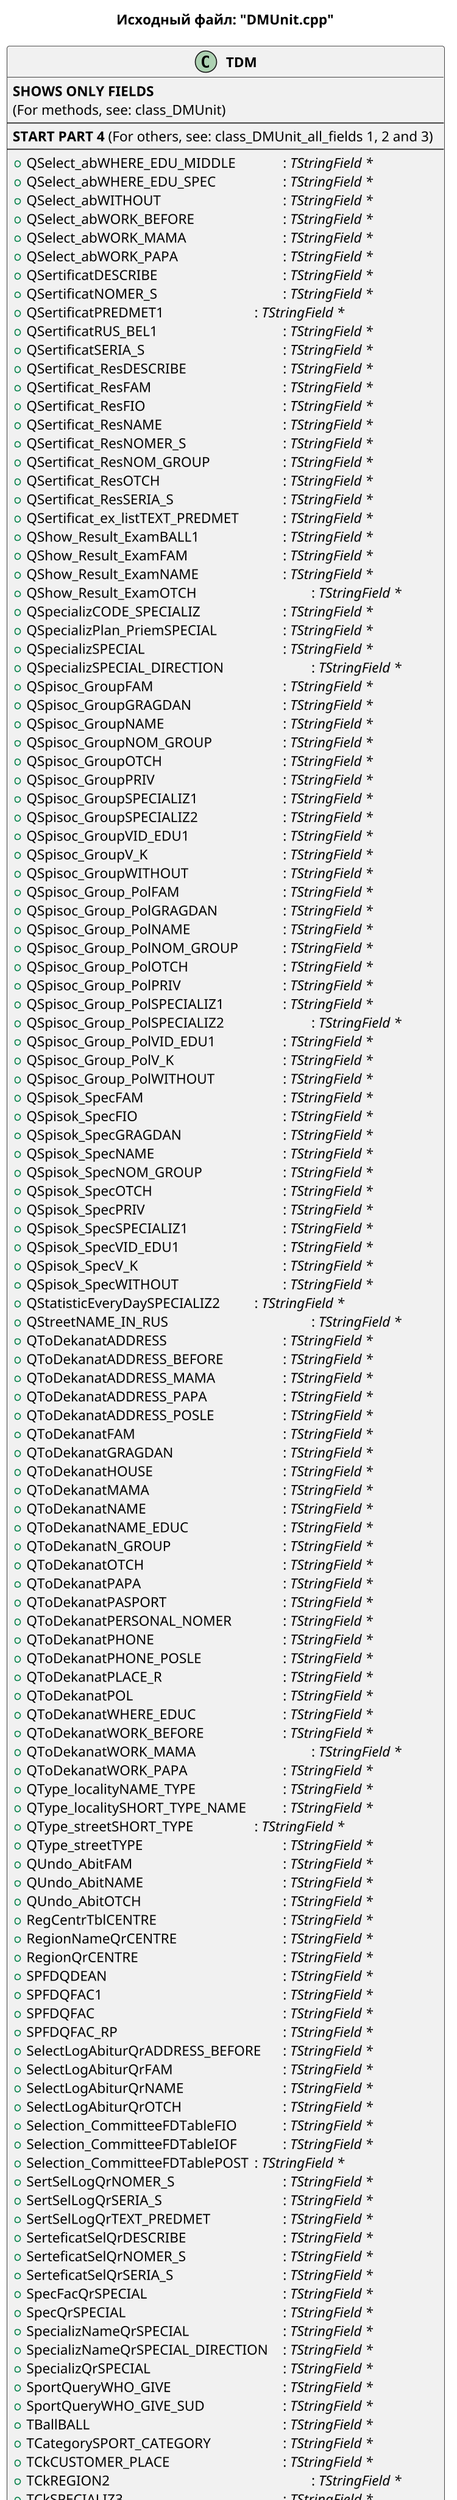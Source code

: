 @startuml DMUnit.cpp

title Исходный файл: "DMUnit.cpp"

scale 750 width

class "<b>TDM</b>"
{
    <b>SHOWS ONLY FIELDS</b>\n(For methods, see: class_DMUnit)
    --
    <b>START PART 4</b> (For others, see: class_DMUnit_all_fields 1, 2 and 3)
    --
    + QSelect_abWHERE_EDU_MIDDLE \t\t: <i>TStringField *</i>
    + QSelect_abWHERE_EDU_SPEC \t\t\t: <i>TStringField *</i>
    + QSelect_abWITHOUT \t\t\t\t\t: <i>TStringField *</i>
    + QSelect_abWORK_BEFORE \t\t\t: <i>TStringField *</i>
    + QSelect_abWORK_MAMA \t\t\t\t: <i>TStringField *</i>
    + QSelect_abWORK_PAPA \t\t\t\t: <i>TStringField *</i>
    + QSertificatDESCRIBE \t\t\t\t\t: <i>TStringField *</i>
    + QSertificatNOMER_S \t\t\t\t\t: <i>TStringField *</i>
    + QSertificatPREDMET1 \t\t\t\t: <i>TStringField *</i>
    + QSertificatRUS_BEL1 \t\t\t\t\t: <i>TStringField *</i>
    + QSertificatSERIA_S \t\t\t\t\t: <i>TStringField *</i>
    + QSertificat_ResDESCRIBE \t\t\t\t: <i>TStringField *</i>
    + QSertificat_ResFAM \t\t\t\t\t: <i>TStringField *</i>
    + QSertificat_ResFIO \t\t\t\t\t: <i>TStringField *</i>
    + QSertificat_ResNAME \t\t\t\t\t: <i>TStringField *</i>
    + QSertificat_ResNOMER_S \t\t\t\t: <i>TStringField *</i>
    + QSertificat_ResNOM_GROUP \t\t\t: <i>TStringField *</i>
    + QSertificat_ResOTCH \t\t\t\t\t: <i>TStringField *</i>
    + QSertificat_ResSERIA_S \t\t\t\t: <i>TStringField *</i>
    + QSertificat_ex_listTEXT_PREDMET \t\t: <i>TStringField *</i>
    + QShow_Result_ExamBALL1 \t\t\t: <i>TStringField *</i>
    + QShow_Result_ExamFAM \t\t\t\t: <i>TStringField *</i>
    + QShow_Result_ExamNAME \t\t\t: <i>TStringField *</i>
    + QShow_Result_ExamOTCH \t\t\t\t: <i>TStringField *</i>
    + QSpecializCODE_SPECIALIZ \t\t\t: <i>TStringField *</i>
    + QSpecializPlan_PriemSPECIAL \t\t\t: <i>TStringField *</i>
    + QSpecializSPECIAL \t\t\t\t\t: <i>TStringField *</i>
    + QSpecializSPECIAL_DIRECTION \t\t\t: <i>TStringField *</i>
    + QSpisoc_GroupFAM \t\t\t\t\t: <i>TStringField *</i>
    + QSpisoc_GroupGRAGDAN \t\t\t\t: <i>TStringField *</i>
    + QSpisoc_GroupNAME \t\t\t\t\t: <i>TStringField *</i>
    + QSpisoc_GroupNOM_GROUP \t\t\t: <i>TStringField *</i>
    + QSpisoc_GroupOTCH \t\t\t\t\t: <i>TStringField *</i>
    + QSpisoc_GroupPRIV \t\t\t\t\t: <i>TStringField *</i>
    + QSpisoc_GroupSPECIALIZ1 \t\t\t: <i>TStringField *</i>
    + QSpisoc_GroupSPECIALIZ2 \t\t\t: <i>TStringField *</i>
    + QSpisoc_GroupVID_EDU1 \t\t\t\t: <i>TStringField *</i>
    + QSpisoc_GroupV_K \t\t\t\t\t: <i>TStringField *</i>
    + QSpisoc_GroupWITHOUT \t\t\t\t: <i>TStringField *</i>
    + QSpisoc_Group_PolFAM \t\t\t\t: <i>TStringField *</i>
    + QSpisoc_Group_PolGRAGDAN \t\t\t: <i>TStringField *</i>
    + QSpisoc_Group_PolNAME \t\t\t\t: <i>TStringField *</i>
    + QSpisoc_Group_PolNOM_GROUP \t\t: <i>TStringField *</i>
    + QSpisoc_Group_PolOTCH \t\t\t\t: <i>TStringField *</i>
    + QSpisoc_Group_PolPRIV \t\t\t\t: <i>TStringField *</i>
    + QSpisoc_Group_PolSPECIALIZ1 \t\t: <i>TStringField *</i>
    + QSpisoc_Group_PolSPECIALIZ2 \t\t\t: <i>TStringField *</i>
    + QSpisoc_Group_PolVID_EDU1 \t\t\t: <i>TStringField *</i>
    + QSpisoc_Group_PolV_K \t\t\t\t: <i>TStringField *</i>
    + QSpisoc_Group_PolWITHOUT \t\t\t: <i>TStringField *</i>
    + QSpisok_SpecFAM \t\t\t\t\t: <i>TStringField *</i>
    + QSpisok_SpecFIO \t\t\t\t\t: <i>TStringField *</i>
    + QSpisok_SpecGRAGDAN \t\t\t\t: <i>TStringField *</i>
    + QSpisok_SpecNAME \t\t\t\t\t: <i>TStringField *</i>
    + QSpisok_SpecNOM_GROUP \t\t\t: <i>TStringField *</i>
    + QSpisok_SpecOTCH \t\t\t\t\t: <i>TStringField *</i>
    + QSpisok_SpecPRIV \t\t\t\t\t: <i>TStringField *</i>
    + QSpisok_SpecSPECIALIZ1 \t\t\t\t: <i>TStringField *</i>
    + QSpisok_SpecVID_EDU1 \t\t\t\t: <i>TStringField *</i>
    + QSpisok_SpecV_K \t\t\t\t\t: <i>TStringField *</i>
    + QSpisok_SpecWITHOUT \t\t\t\t: <i>TStringField *</i>
    + QStatisticEveryDaySPECIALIZ2 \t\t: <i>TStringField *</i>
    + QStreetNAME_IN_RUS \t\t\t\t\t: <i>TStringField *</i>
    + QToDekanatADDRESS \t\t\t\t: <i>TStringField *</i>
    + QToDekanatADDRESS_BEFORE \t\t: <i>TStringField *</i>
    + QToDekanatADDRESS_MAMA \t\t\t: <i>TStringField *</i>
    + QToDekanatADDRESS_PAPA \t\t\t: <i>TStringField *</i>
    + QToDekanatADDRESS_POSLE \t\t\t: <i>TStringField *</i>
    + QToDekanatFAM \t\t\t\t\t\t: <i>TStringField *</i>
    + QToDekanatGRAGDAN \t\t\t\t: <i>TStringField *</i>
    + QToDekanatHOUSE \t\t\t\t\t: <i>TStringField *</i>
    + QToDekanatMAMA \t\t\t\t\t: <i>TStringField *</i>
    + QToDekanatNAME \t\t\t\t\t: <i>TStringField *</i>
    + QToDekanatNAME_EDUC \t\t\t\t: <i>TStringField *</i>
    + QToDekanatN_GROUP \t\t\t\t: <i>TStringField *</i>
    + QToDekanatOTCH \t\t\t\t\t: <i>TStringField *</i>
    + QToDekanatPAPA \t\t\t\t\t: <i>TStringField *</i>
    + QToDekanatPASPORT \t\t\t\t: <i>TStringField *</i>
    + QToDekanatPERSONAL_NOMER \t\t: <i>TStringField *</i>
    + QToDekanatPHONE \t\t\t\t\t: <i>TStringField *</i>
    + QToDekanatPHONE_POSLE \t\t\t: <i>TStringField *</i>
    + QToDekanatPLACE_R \t\t\t\t\t: <i>TStringField *</i>
    + QToDekanatPOL \t\t\t\t\t\t: <i>TStringField *</i>
    + QToDekanatWHERE_EDUC \t\t\t: <i>TStringField *</i>
    + QToDekanatWORK_BEFORE \t\t\t: <i>TStringField *</i>
    + QToDekanatWORK_MAMA \t\t\t\t: <i>TStringField *</i>
    + QToDekanatWORK_PAPA \t\t\t\t: <i>TStringField *</i>
    + QType_localityNAME_TYPE \t\t\t: <i>TStringField *</i>
    + QType_localitySHORT_TYPE_NAME \t\t: <i>TStringField *</i>
    + QType_streetSHORT_TYPE \t\t\t: <i>TStringField *</i>
    + QType_streetTYPE \t\t\t\t\t: <i>TStringField *</i>
    + QUndo_AbitFAM \t\t\t\t\t\t: <i>TStringField *</i>
    + QUndo_AbitNAME \t\t\t\t\t: <i>TStringField *</i>
    + QUndo_AbitOTCH \t\t\t\t\t: <i>TStringField *</i>
    + RegCentrTblCENTRE \t\t\t\t\t: <i>TStringField *</i>
    + RegionNameQrCENTRE \t\t\t\t: <i>TStringField *</i>
    + RegionQrCENTRE \t\t\t\t\t: <i>TStringField *</i>
    + SPFDQDEAN \t\t\t\t\t\t\t: <i>TStringField *</i>
    + SPFDQFAC1 \t\t\t\t\t\t\t: <i>TStringField *</i>
    + SPFDQFAC \t\t\t\t\t\t\t: <i>TStringField *</i>
    + SPFDQFAC_RP \t\t\t\t\t\t: <i>TStringField *</i>
    + SelectLogAbiturQrADDRESS_BEFORE \t: <i>TStringField *</i>
    + SelectLogAbiturQrFAM \t\t\t\t: <i>TStringField *</i>
    + SelectLogAbiturQrNAME \t\t\t\t: <i>TStringField *</i>
    + SelectLogAbiturQrOTCH \t\t\t\t: <i>TStringField *</i>
    + Selection_CommitteeFDTableFIO \t\t: <i>TStringField *</i>
    + Selection_CommitteeFDTableIOF \t\t: <i>TStringField *</i>
    + Selection_CommitteeFDTablePOST \t: <i>TStringField *</i>
    + SertSelLogQrNOMER_S \t\t\t\t: <i>TStringField *</i>
    + SertSelLogQrSERIA_S \t\t\t\t\t: <i>TStringField *</i>
    + SertSelLogQrTEXT_PREDMET \t\t\t: <i>TStringField *</i>
    + SerteficatSelQrDESCRIBE \t\t\t\t: <i>TStringField *</i>
    + SerteficatSelQrNOMER_S \t\t\t\t: <i>TStringField *</i>
    + SerteficatSelQrSERIA_S \t\t\t\t: <i>TStringField *</i>
    + SpecFacQrSPECIAL \t\t\t\t\t: <i>TStringField *</i>
    + SpecQrSPECIAL \t\t\t\t\t\t: <i>TStringField *</i>
    + SpecializNameQrSPECIAL \t\t\t\t: <i>TStringField *</i>
    + SpecializNameQrSPECIAL_DIRECTION \t: <i>TStringField *</i>
    + SpecializQrSPECIAL \t\t\t\t\t: <i>TStringField *</i>
    + SportQueryWHO_GIVE \t\t\t\t: <i>TStringField *</i>
    + SportQueryWHO_GIVE_SUD \t\t\t: <i>TStringField *</i>
    + TBallBALL \t\t\t\t\t\t\t: <i>TStringField *</i>
    + TCategorySPORT_CATEGORY \t\t\t: <i>TStringField *</i>
    + TCkCUSTOMER_PLACE \t\t\t\t: <i>TStringField *</i>
    + TCkREGION2 \t\t\t\t\t\t\t: <i>TStringField *</i>
    + TCkSPECIALIZ3 \t\t\t\t\t\t: <i>TStringField *</i>
    + TCkTEXT_DEP \t\t\t\t\t\t: <i>TStringField *</i>
    + TDocumTEXT_DOC \t\t\t\t\t: <i>TStringField *</i>
    + TFacultyDEAN \t\t\t\t\t\t: <i>TStringField *</i>
    + TFacultyFAC1 \t\t\t\t\t\t: <i>TStringField *</i>
    + TFacultyFAC \t\t\t\t\t\t\t: <i>TStringField *</i>
    + TFacultyFAC_RP \t\t\t\t\t\t: <i>TStringField *</i>
    + TFoundationVID_FOUND \t\t\t\t: <i>TStringField *</i>
    + TKol_PlacePRICE1 \t\t\t\t\t: <i>TStringField *</i>
    + TKol_PlaceSPECIALIZ2 \t\t\t\t: <i>TStringField *</i>
    + TKol_PlaceTEXT1 \t\t\t\t\t\t: <i>TStringField *</i>
    + TKol_PlaceVID_EDU1 \t\t\t\t\t: <i>TStringField *</i>
    + TPass_UserUSER_NAME \t\t\t\t: <i>TStringField *</i>
    + TPass_UserUSER_PASSWORD \t\t\t: <i>TStringField *</i>
    + TPredmetTEXT_PREDMET \t\t\t\t: <i>TStringField *</i>
    + TRegionTEXT_REGION \t\t\t\t: <i>TStringField *</i>
    + TVid_SportVID_SPORT \t\t\t\t: <i>TStringField *</i>
    + WithOutTestLogQrSHORT_NAME \t\t: <i>TStringField *</i>
    + WithOutTestLogQrSHORT_NAME_1 \t\t: <i>TStringField *</i>
    + WithoutDetQrNAME_DETAIS \t\t\t: <i>TStringField *</i>
    + WithoutQrNAME_PRIV \t\t\t\t: <i>TStringField *</i>
    --
    <b>FINISH PART 4</b> (For others, see: class_DMUnit_all_fields 1, 2 and 3)
    --
    
    + <b>{abstract} TDM (AOwner \t: <i>TComponent *</i>) virtual</b>

}

@enduml
